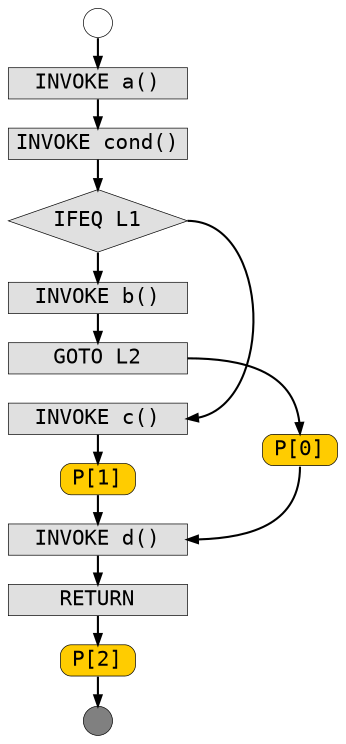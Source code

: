 digraph G {
  nodesep="0.2";
  rankdir=LR;
  node [shape="rect", penwidth="0.33", style="filled", fillcolor="#E0E0E0", margin="0,0.03", height="0.2", width="1.2", fontsize="10", fontname="Courier"];
  edge [arrowsize="0.5"];
  ordering="in";
  
  entry -> i1;
  i1 -> i2;
  i2 -> i3;
  i3 -> i6 [tailport="e", headport="e"];
  i3 -> i4;
  i4 -> i5;
  i5 -> p0 [tailport="e", headport="n"];
  p0 -> i7 [tailport="s", headport="e"];
  i6 -> p1;
  p1 -> i7;
  i7 -> i8;
  i8 -> p2;
  p2 -> exit;
    
  {
    rank = same;
    entry [label="", shape="circle", fillcolor="#ffffff", width="0.2"]
    i1 [label="INVOKE a()"]
    i2 [label="INVOKE cond()"]
    i3 [label="IFEQ L1", shape="diamond"]
    i4 [label="INVOKE b()"]
    i5 [label="GOTO L2"]
    i6 [label="INVOKE c()"]
    i7 [label="INVOKE d()"]
    i8 [label="RETURN"]
    exit [label="", shape="circle", fillcolor="#808080", width="0.2"]
    p1 [label="P[1]", style="rounded,filled", fillcolor="#ffcc00", width="0.5"]
    p2 [label="P[2]", style="rounded,filled", fillcolor="#ffcc00", width="0.5"]
  }

  p0 [label="P[0]", style="rounded,filled", fillcolor="#ffcc00", width="0.5"]

}
